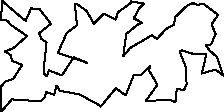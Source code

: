 unitsize(0.001cm);
// 21296.8
draw((1357,1905)--(1327,1893));
draw((1327,1893)--(1362,1526));
draw((1362,1526)--(1183,1391));
draw((1183,1391)--(1027,1041));
draw((1027,1041)--(1544,863));
draw((1544,863)--(1307,964));
draw((1307,964)--(1097,643));
draw((1097,643)--(868,731));
draw((868,731)--(834,629));
draw((834,629)--(781,671));
draw((781,671)--(779,777));
draw((779,777)--(826,1226));
draw((826,1226)--(737,1285));
draw((737,1285)--(693,1383));
draw((693,1383)--(901,1552));
draw((901,1552)--(705,1812));
draw((705,1812)--(554,1825));
draw((554,1825)--(457,1607));
draw((457,1607)--(323,1714));
draw((323,1714)--(43,1957));
draw((43,1957)--(22,1617));
draw((22,1617)--(138,1610));
draw((138,1610)--(185,1542));
draw((185,1542)--(482,1337));
draw((482,1337)--(234,1118));
draw((234,1118)--(86,1065));
draw((86,1065)--(192,1004));
draw((192,1004)--(219,898));
draw((219,898)--(396,828));
draw((396,828)--(242,584));
draw((242,584)--(99,536));
draw((99,536)--(40,462));
draw((40,462)--(14,454));
draw((14,454)--(29,6));
draw((29,6)--(213,220));
draw((213,220)--(721,186));
draw((721,186)--(805,272));
draw((805,272)--(812,351));
draw((812,351)--(913,317));
draw((913,317)--(960,303));
draw((960,303)--(1000,457));
draw((1000,457)--(1031,428));
draw((1031,428)--(1058,372));
draw((1058,372)--(1410,307));
draw((1410,307)--(1774,107));
draw((1774,107)--(1779,90));
draw((1779,90)--(1868,197));
draw((1868,197)--(2049,417));
draw((2049,417)--(2221,291));
draw((2221,291)--(2361,640));
draw((2361,640)--(2499,658));
draw((2499,658)--(2650,802));
draw((2650,802)--(2636,727));
draw((2636,727)--(2781,478));
draw((2781,478)--(2576,189));
draw((2576,189)--(2990,214));
draw((2990,214)--(3099,173));
draw((3099,173)--(3124,408));
draw((3124,408)--(3249,378));
draw((3249,378)--(3297,491));
draw((3297,491)--(3278,799));
draw((3278,799)--(3174,1064));
draw((3174,1064)--(3213,1085));
draw((3213,1085)--(3394,1028));
draw((3394,1028)--(3646,1018));
draw((3646,1018)--(3564,676));
draw((3564,676)--(3806,746));
draw((3806,746)--(3939,640));
draw((3939,640)--(3835,963));
draw((3835,963)--(3704,1082));
draw((3704,1082)--(3635,1174));
draw((3635,1174)--(3729,1188));
draw((3729,1188)--(3808,1375));
draw((3808,1375)--(3736,1542));
draw((3736,1542)--(3853,1712));
draw((3853,1712)--(3586,1909));
draw((3586,1909)--(3499,1885));
draw((3499,1885)--(3409,1917));
draw((3409,1917)--(3314,1881));
draw((3314,1881)--(3092,1668));
draw((3092,1668)--(3078,1541));
draw((3078,1541)--(2933,1459));
draw((2933,1459)--(2773,1286));
draw((2773,1286)--(2687,1353));
draw((2687,1353)--(2302,1127));
draw((2302,1127)--(2178,978));
draw((2178,978)--(2232,1374));
draw((2232,1374)--(2433,1538));
draw((2433,1538)--(2513,1572));
draw((2513,1572)--(2365,1649));
draw((2365,1649)--(2469,1838));
draw((2469,1838)--(2552,1909));
draw((2552,1909)--(2312,1949));
draw((2312,1949)--(2318,1925));
draw((2318,1925)--(2082,1753));
draw((2082,1753)--(2048,1628));
draw((2048,1628)--(1838,1732));
draw((1838,1732)--(1660,1556));
draw((1660,1556)--(1533,1780));
draw((1533,1780)--(1357,1905));

